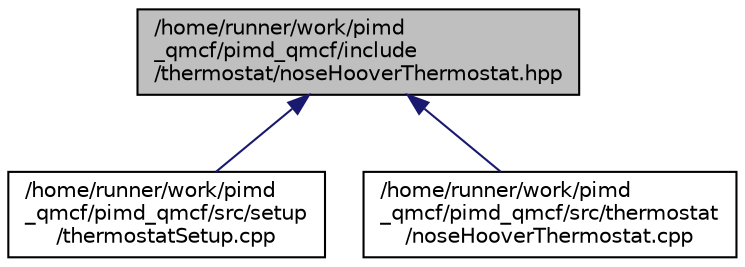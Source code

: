 digraph "/home/runner/work/pimd_qmcf/pimd_qmcf/include/thermostat/noseHooverThermostat.hpp"
{
 // LATEX_PDF_SIZE
  edge [fontname="Helvetica",fontsize="10",labelfontname="Helvetica",labelfontsize="10"];
  node [fontname="Helvetica",fontsize="10",shape=record];
  Node1 [label="/home/runner/work/pimd\l_qmcf/pimd_qmcf/include\l/thermostat/noseHooverThermostat.hpp",height=0.2,width=0.4,color="black", fillcolor="grey75", style="filled", fontcolor="black",tooltip=" "];
  Node1 -> Node2 [dir="back",color="midnightblue",fontsize="10",style="solid",fontname="Helvetica"];
  Node2 [label="/home/runner/work/pimd\l_qmcf/pimd_qmcf/src/setup\l/thermostatSetup.cpp",height=0.2,width=0.4,color="black", fillcolor="white", style="filled",URL="$thermostatSetup_8cpp.html",tooltip=" "];
  Node1 -> Node3 [dir="back",color="midnightblue",fontsize="10",style="solid",fontname="Helvetica"];
  Node3 [label="/home/runner/work/pimd\l_qmcf/pimd_qmcf/src/thermostat\l/noseHooverThermostat.cpp",height=0.2,width=0.4,color="black", fillcolor="white", style="filled",URL="$noseHooverThermostat_8cpp.html",tooltip=" "];
}

